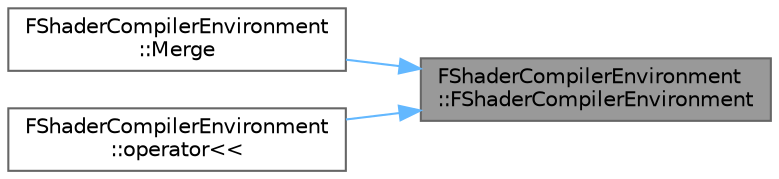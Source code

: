 digraph "FShaderCompilerEnvironment::FShaderCompilerEnvironment"
{
 // INTERACTIVE_SVG=YES
 // LATEX_PDF_SIZE
  bgcolor="transparent";
  edge [fontname=Helvetica,fontsize=10,labelfontname=Helvetica,labelfontsize=10];
  node [fontname=Helvetica,fontsize=10,shape=box,height=0.2,width=0.4];
  rankdir="RL";
  Node1 [id="Node000001",label="FShaderCompilerEnvironment\l::FShaderCompilerEnvironment",height=0.2,width=0.4,color="gray40", fillcolor="grey60", style="filled", fontcolor="black",tooltip="Default constructor."];
  Node1 -> Node2 [id="edge1_Node000001_Node000002",dir="back",color="steelblue1",style="solid",tooltip=" "];
  Node2 [id="Node000002",label="FShaderCompilerEnvironment\l::Merge",height=0.2,width=0.4,color="grey40", fillcolor="white", style="filled",URL="$d7/d54/structFShaderCompilerEnvironment.html#a3130d03e6b6602b0d96d694039540bd6",tooltip=" "];
  Node1 -> Node3 [id="edge2_Node000001_Node000003",dir="back",color="steelblue1",style="solid",tooltip=" "];
  Node3 [id="Node000003",label="FShaderCompilerEnvironment\l::operator\<\<",height=0.2,width=0.4,color="grey40", fillcolor="white", style="filled",URL="$d7/d54/structFShaderCompilerEnvironment.html#a1dff2702443e2b1d57b2ed8f7e4dd1d5",tooltip=" "];
}
